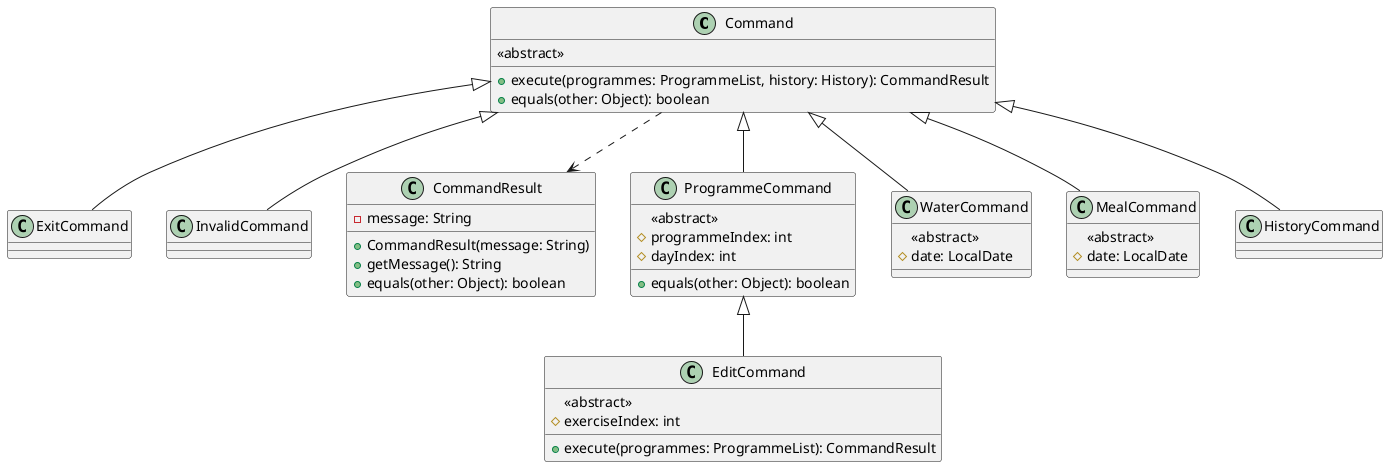 @startuml

    class Command {
        <<abstract>>
        +execute(programmes: ProgrammeList, history: History): CommandResult
        +equals(other: Object): boolean
    }

    class ExitCommand {
    }

    class InvalidCommand {
    }

    class CommandResult {
        -message: String
        +CommandResult(message: String)
        +getMessage(): String
        +equals(other: Object): boolean
    }

    class ProgrammeCommand {
        <<abstract>>
        #programmeIndex: int
        #dayIndex: int
        +equals(other: Object): boolean
    }

    class EditCommand {
        <<abstract>>
        #exerciseIndex: int
        +execute(programmes: ProgrammeList): CommandResult
    }

    class WaterCommand {
        <<abstract>>
        #date: LocalDate
    }

    class MealCommand {
        <<abstract>>
        #date: LocalDate
    }

    class HistoryCommand{
    }

    Command <|-- ProgrammeCommand
    Command <|-- ExitCommand
    Command <|-- InvalidCommand
    Command <|-- WaterCommand
    Command <|-- MealCommand
    Command <|-- HistoryCommand
    ProgrammeCommand <|-- EditCommand
    Command ..> CommandResult
@enduml